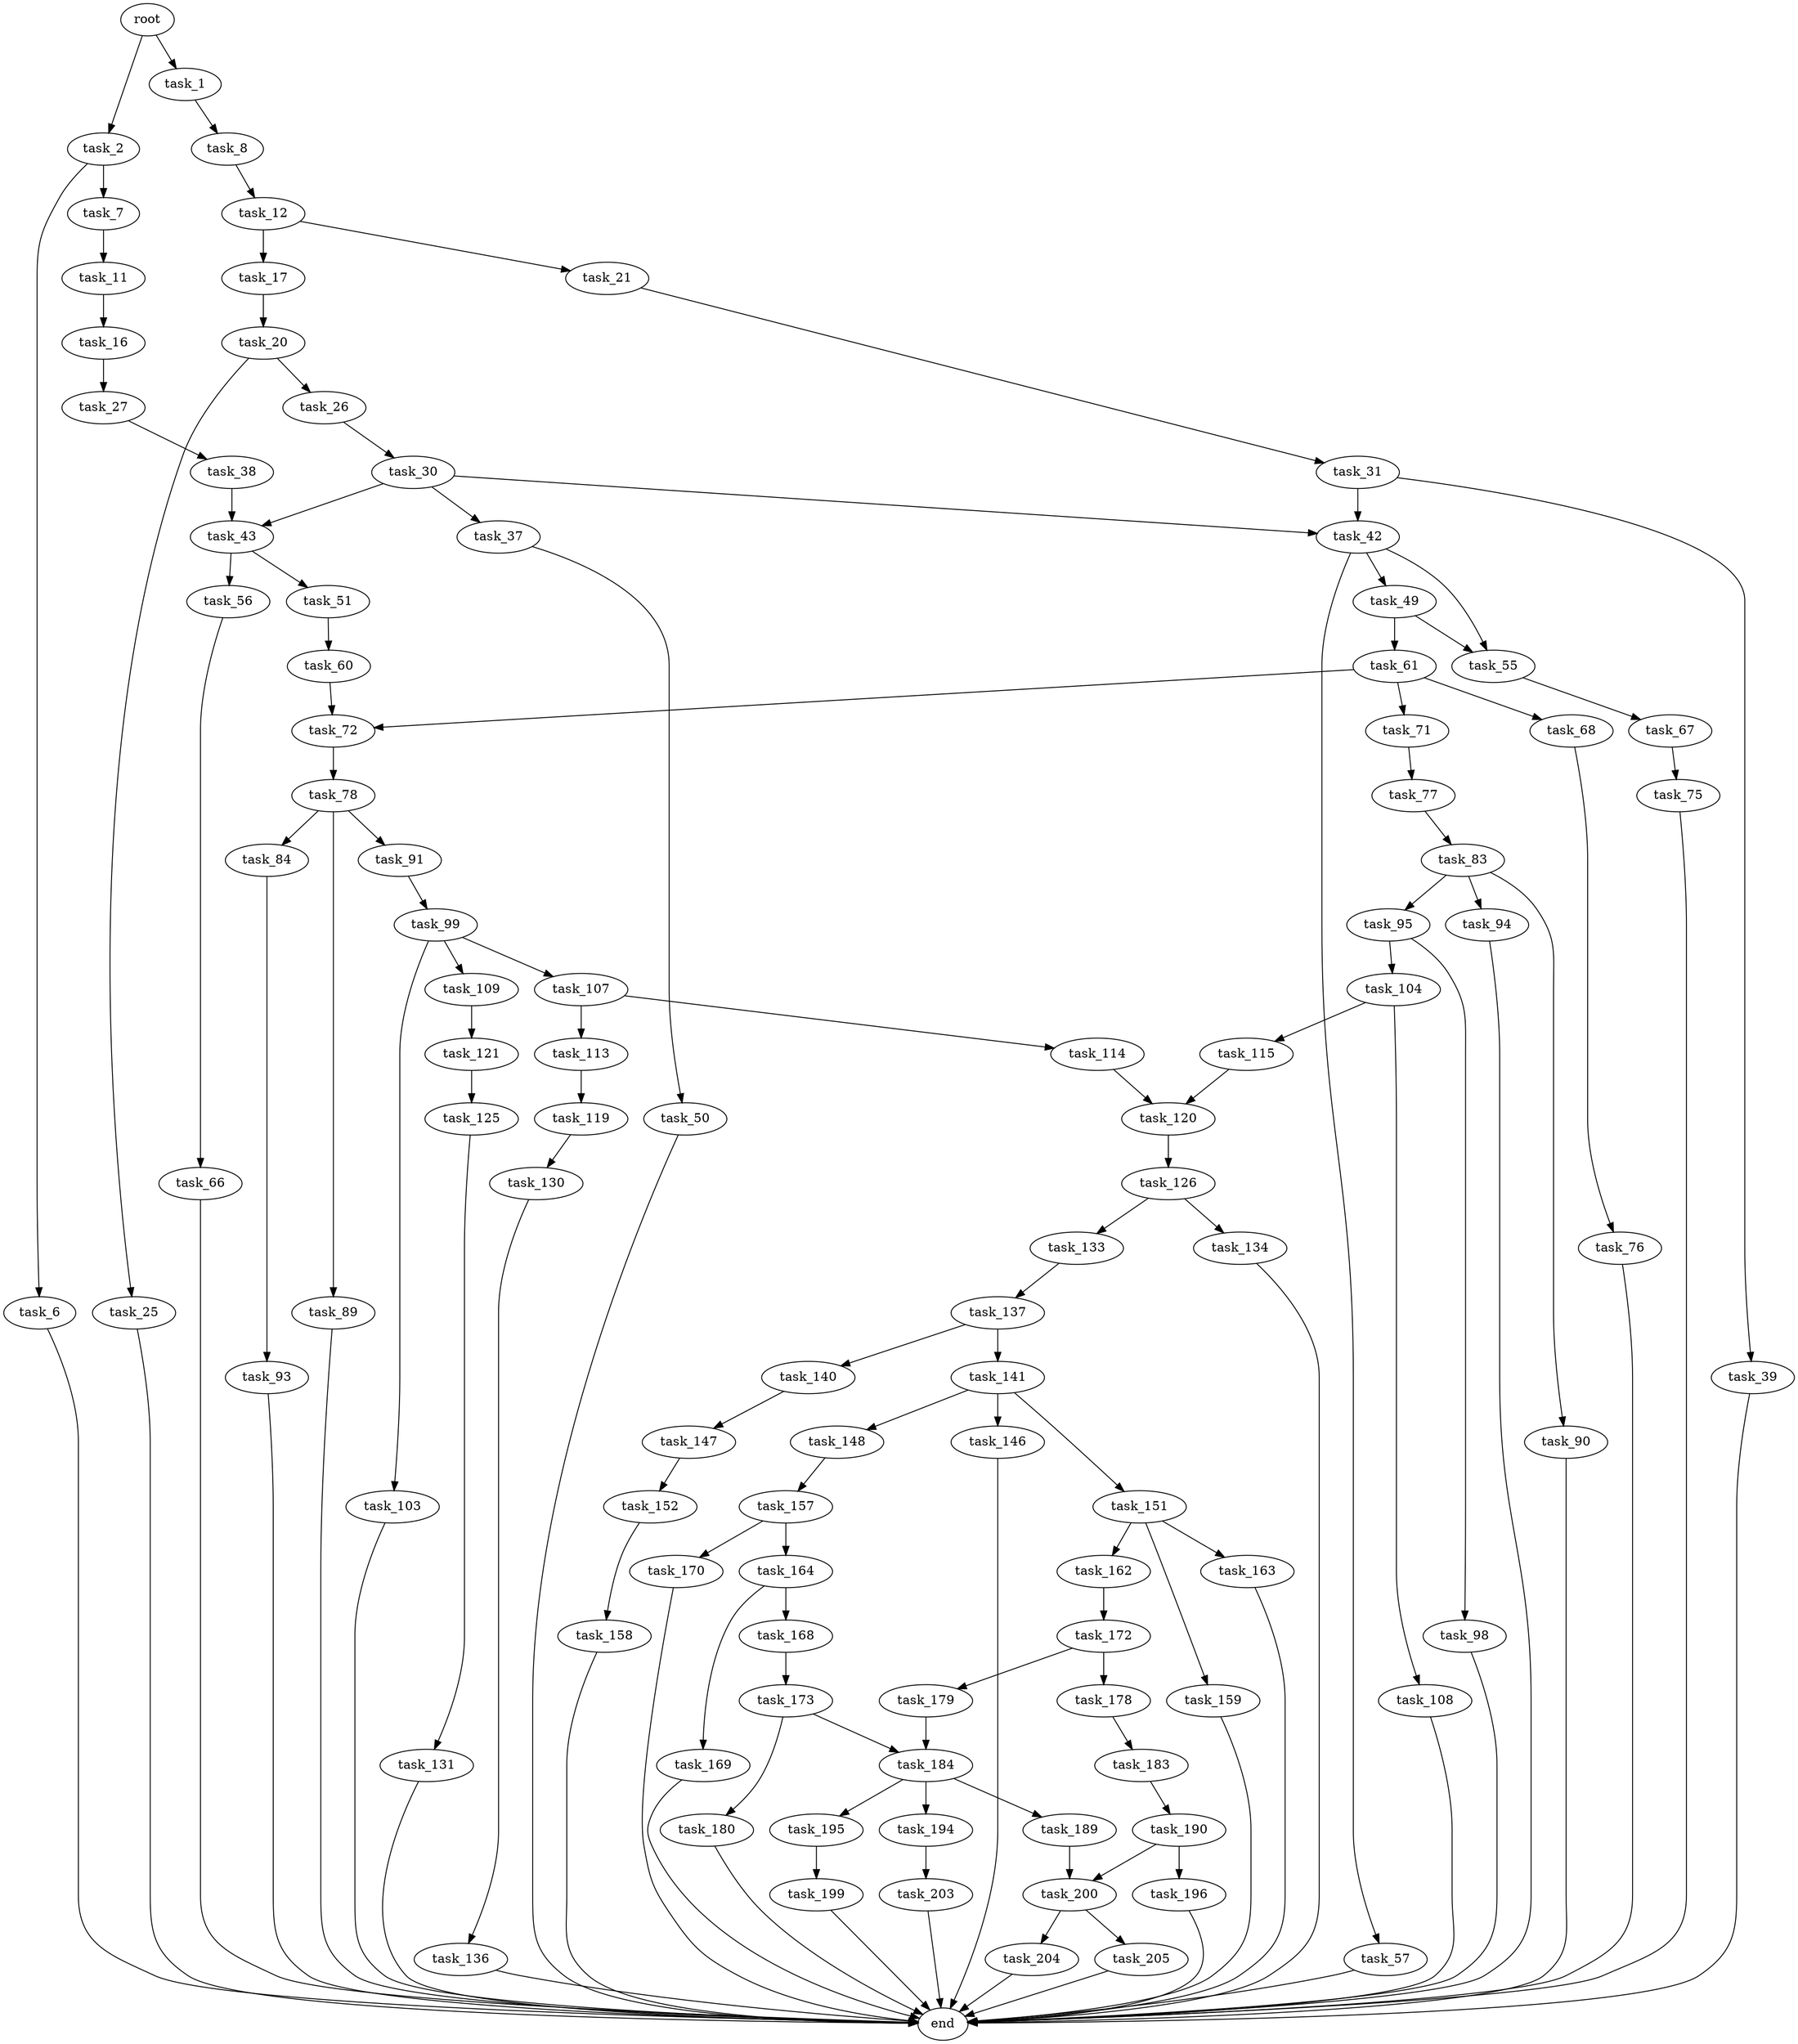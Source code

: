 digraph G {
  root [size="0.000000e+00"];
  task_1 [size="6.608135e+11"];
  task_2 [size="7.045197e+11"];
  task_6 [size="2.380088e+11"];
  task_7 [size="4.282914e+11"];
  task_8 [size="6.596126e+11"];
  task_11 [size="7.347491e+11"];
  task_12 [size="3.265807e+11"];
  task_16 [size="8.331155e+11"];
  task_17 [size="5.621360e+11"];
  task_20 [size="2.697764e+11"];
  task_21 [size="1.218337e+11"];
  task_25 [size="6.269589e+11"];
  task_26 [size="3.155609e+11"];
  task_27 [size="3.044608e+11"];
  task_30 [size="4.439826e+11"];
  task_31 [size="1.405147e+11"];
  task_37 [size="7.845108e+11"];
  task_38 [size="8.449777e+11"];
  task_39 [size="1.583570e+11"];
  task_42 [size="4.233542e+11"];
  task_43 [size="6.439301e+11"];
  task_49 [size="5.598904e+11"];
  task_50 [size="1.301342e+11"];
  task_51 [size="9.349528e+11"];
  task_55 [size="6.085248e+11"];
  task_56 [size="3.803013e+11"];
  task_57 [size="9.445794e+11"];
  task_60 [size="6.773069e+11"];
  task_61 [size="2.845621e+11"];
  task_66 [size="5.669368e+11"];
  task_67 [size="6.571805e+11"];
  task_68 [size="3.701274e+11"];
  task_71 [size="1.928619e+11"];
  task_72 [size="6.542811e+11"];
  task_75 [size="7.384985e+11"];
  task_76 [size="1.521224e+11"];
  task_77 [size="5.817149e+11"];
  task_78 [size="1.306083e+11"];
  task_83 [size="8.575850e+11"];
  task_84 [size="2.426633e+11"];
  task_89 [size="8.861292e+11"];
  task_90 [size="3.491452e+11"];
  task_91 [size="8.593946e+11"];
  task_93 [size="3.487200e+11"];
  task_94 [size="7.658649e+11"];
  task_95 [size="4.990747e+11"];
  task_98 [size="2.926947e+11"];
  task_99 [size="3.352838e+11"];
  task_103 [size="1.970391e+11"];
  task_104 [size="4.263426e+11"];
  task_107 [size="2.590863e+11"];
  task_108 [size="4.760706e+11"];
  task_109 [size="4.939511e+11"];
  task_113 [size="7.308357e+11"];
  task_114 [size="7.025964e+11"];
  task_115 [size="2.114395e+11"];
  task_119 [size="9.427478e+11"];
  task_120 [size="1.071365e+11"];
  task_121 [size="7.451247e+11"];
  task_125 [size="5.297558e+11"];
  task_126 [size="6.032477e+11"];
  task_130 [size="6.653238e+11"];
  task_131 [size="2.085448e+11"];
  task_133 [size="3.667019e+11"];
  task_134 [size="1.958876e+11"];
  task_136 [size="8.730496e+11"];
  task_137 [size="6.381605e+11"];
  task_140 [size="6.631866e+11"];
  task_141 [size="4.540606e+11"];
  task_146 [size="8.170355e+11"];
  task_147 [size="7.902587e+11"];
  task_148 [size="1.471069e+11"];
  task_151 [size="2.453989e+11"];
  task_152 [size="3.491269e+11"];
  task_157 [size="5.024054e+11"];
  task_158 [size="8.889838e+11"];
  task_159 [size="1.072955e+11"];
  task_162 [size="3.457077e+11"];
  task_163 [size="2.697393e+11"];
  task_164 [size="1.545593e+11"];
  task_168 [size="1.776619e+11"];
  task_169 [size="4.554969e+11"];
  task_170 [size="5.234264e+11"];
  task_172 [size="6.791299e+11"];
  task_173 [size="6.515537e+11"];
  task_178 [size="1.985781e+11"];
  task_179 [size="8.344948e+11"];
  task_180 [size="9.159541e+11"];
  task_183 [size="2.843545e+11"];
  task_184 [size="4.595340e+11"];
  task_189 [size="3.868115e+11"];
  task_190 [size="6.405861e+11"];
  task_194 [size="6.030577e+11"];
  task_195 [size="6.765156e+11"];
  task_196 [size="5.216236e+11"];
  task_199 [size="8.523691e+11"];
  task_200 [size="5.108797e+11"];
  task_203 [size="2.519837e+11"];
  task_204 [size="4.296833e+11"];
  task_205 [size="4.349840e+11"];
  end [size="0.000000e+00"];

  root -> task_1 [size="1.000000e-12"];
  root -> task_2 [size="1.000000e-12"];
  task_1 -> task_8 [size="6.596126e+09"];
  task_2 -> task_6 [size="2.380088e+09"];
  task_2 -> task_7 [size="4.282914e+09"];
  task_6 -> end [size="1.000000e-12"];
  task_7 -> task_11 [size="7.347491e+09"];
  task_8 -> task_12 [size="3.265807e+09"];
  task_11 -> task_16 [size="8.331155e+09"];
  task_12 -> task_17 [size="5.621360e+09"];
  task_12 -> task_21 [size="1.218337e+09"];
  task_16 -> task_27 [size="3.044608e+09"];
  task_17 -> task_20 [size="2.697764e+09"];
  task_20 -> task_25 [size="6.269589e+09"];
  task_20 -> task_26 [size="3.155609e+09"];
  task_21 -> task_31 [size="1.405147e+09"];
  task_25 -> end [size="1.000000e-12"];
  task_26 -> task_30 [size="4.439826e+09"];
  task_27 -> task_38 [size="8.449777e+09"];
  task_30 -> task_37 [size="7.845108e+09"];
  task_30 -> task_42 [size="2.116771e+09"];
  task_30 -> task_43 [size="3.219650e+09"];
  task_31 -> task_39 [size="1.583570e+09"];
  task_31 -> task_42 [size="2.116771e+09"];
  task_37 -> task_50 [size="1.301342e+09"];
  task_38 -> task_43 [size="3.219650e+09"];
  task_39 -> end [size="1.000000e-12"];
  task_42 -> task_49 [size="5.598904e+09"];
  task_42 -> task_55 [size="3.042624e+09"];
  task_42 -> task_57 [size="9.445794e+09"];
  task_43 -> task_51 [size="9.349528e+09"];
  task_43 -> task_56 [size="3.803013e+09"];
  task_49 -> task_55 [size="3.042624e+09"];
  task_49 -> task_61 [size="2.845621e+09"];
  task_50 -> end [size="1.000000e-12"];
  task_51 -> task_60 [size="6.773069e+09"];
  task_55 -> task_67 [size="6.571805e+09"];
  task_56 -> task_66 [size="5.669368e+09"];
  task_57 -> end [size="1.000000e-12"];
  task_60 -> task_72 [size="3.271405e+09"];
  task_61 -> task_68 [size="3.701274e+09"];
  task_61 -> task_71 [size="1.928619e+09"];
  task_61 -> task_72 [size="3.271405e+09"];
  task_66 -> end [size="1.000000e-12"];
  task_67 -> task_75 [size="7.384985e+09"];
  task_68 -> task_76 [size="1.521224e+09"];
  task_71 -> task_77 [size="5.817149e+09"];
  task_72 -> task_78 [size="1.306083e+09"];
  task_75 -> end [size="1.000000e-12"];
  task_76 -> end [size="1.000000e-12"];
  task_77 -> task_83 [size="8.575850e+09"];
  task_78 -> task_84 [size="2.426633e+09"];
  task_78 -> task_89 [size="8.861292e+09"];
  task_78 -> task_91 [size="8.593946e+09"];
  task_83 -> task_90 [size="3.491452e+09"];
  task_83 -> task_94 [size="7.658649e+09"];
  task_83 -> task_95 [size="4.990747e+09"];
  task_84 -> task_93 [size="3.487200e+09"];
  task_89 -> end [size="1.000000e-12"];
  task_90 -> end [size="1.000000e-12"];
  task_91 -> task_99 [size="3.352838e+09"];
  task_93 -> end [size="1.000000e-12"];
  task_94 -> end [size="1.000000e-12"];
  task_95 -> task_98 [size="2.926947e+09"];
  task_95 -> task_104 [size="4.263426e+09"];
  task_98 -> end [size="1.000000e-12"];
  task_99 -> task_103 [size="1.970391e+09"];
  task_99 -> task_107 [size="2.590863e+09"];
  task_99 -> task_109 [size="4.939511e+09"];
  task_103 -> end [size="1.000000e-12"];
  task_104 -> task_108 [size="4.760706e+09"];
  task_104 -> task_115 [size="2.114395e+09"];
  task_107 -> task_113 [size="7.308357e+09"];
  task_107 -> task_114 [size="7.025964e+09"];
  task_108 -> end [size="1.000000e-12"];
  task_109 -> task_121 [size="7.451247e+09"];
  task_113 -> task_119 [size="9.427478e+09"];
  task_114 -> task_120 [size="5.356823e+08"];
  task_115 -> task_120 [size="5.356823e+08"];
  task_119 -> task_130 [size="6.653238e+09"];
  task_120 -> task_126 [size="6.032477e+09"];
  task_121 -> task_125 [size="5.297558e+09"];
  task_125 -> task_131 [size="2.085448e+09"];
  task_126 -> task_133 [size="3.667019e+09"];
  task_126 -> task_134 [size="1.958876e+09"];
  task_130 -> task_136 [size="8.730496e+09"];
  task_131 -> end [size="1.000000e-12"];
  task_133 -> task_137 [size="6.381605e+09"];
  task_134 -> end [size="1.000000e-12"];
  task_136 -> end [size="1.000000e-12"];
  task_137 -> task_140 [size="6.631866e+09"];
  task_137 -> task_141 [size="4.540606e+09"];
  task_140 -> task_147 [size="7.902587e+09"];
  task_141 -> task_146 [size="8.170355e+09"];
  task_141 -> task_148 [size="1.471069e+09"];
  task_141 -> task_151 [size="2.453989e+09"];
  task_146 -> end [size="1.000000e-12"];
  task_147 -> task_152 [size="3.491269e+09"];
  task_148 -> task_157 [size="5.024054e+09"];
  task_151 -> task_159 [size="1.072955e+09"];
  task_151 -> task_162 [size="3.457077e+09"];
  task_151 -> task_163 [size="2.697393e+09"];
  task_152 -> task_158 [size="8.889838e+09"];
  task_157 -> task_164 [size="1.545593e+09"];
  task_157 -> task_170 [size="5.234264e+09"];
  task_158 -> end [size="1.000000e-12"];
  task_159 -> end [size="1.000000e-12"];
  task_162 -> task_172 [size="6.791299e+09"];
  task_163 -> end [size="1.000000e-12"];
  task_164 -> task_168 [size="1.776619e+09"];
  task_164 -> task_169 [size="4.554969e+09"];
  task_168 -> task_173 [size="6.515537e+09"];
  task_169 -> end [size="1.000000e-12"];
  task_170 -> end [size="1.000000e-12"];
  task_172 -> task_178 [size="1.985781e+09"];
  task_172 -> task_179 [size="8.344948e+09"];
  task_173 -> task_180 [size="9.159541e+09"];
  task_173 -> task_184 [size="2.297670e+09"];
  task_178 -> task_183 [size="2.843545e+09"];
  task_179 -> task_184 [size="2.297670e+09"];
  task_180 -> end [size="1.000000e-12"];
  task_183 -> task_190 [size="6.405861e+09"];
  task_184 -> task_189 [size="3.868115e+09"];
  task_184 -> task_194 [size="6.030577e+09"];
  task_184 -> task_195 [size="6.765156e+09"];
  task_189 -> task_200 [size="2.554399e+09"];
  task_190 -> task_196 [size="5.216236e+09"];
  task_190 -> task_200 [size="2.554399e+09"];
  task_194 -> task_203 [size="2.519837e+09"];
  task_195 -> task_199 [size="8.523691e+09"];
  task_196 -> end [size="1.000000e-12"];
  task_199 -> end [size="1.000000e-12"];
  task_200 -> task_204 [size="4.296833e+09"];
  task_200 -> task_205 [size="4.349840e+09"];
  task_203 -> end [size="1.000000e-12"];
  task_204 -> end [size="1.000000e-12"];
  task_205 -> end [size="1.000000e-12"];
}
